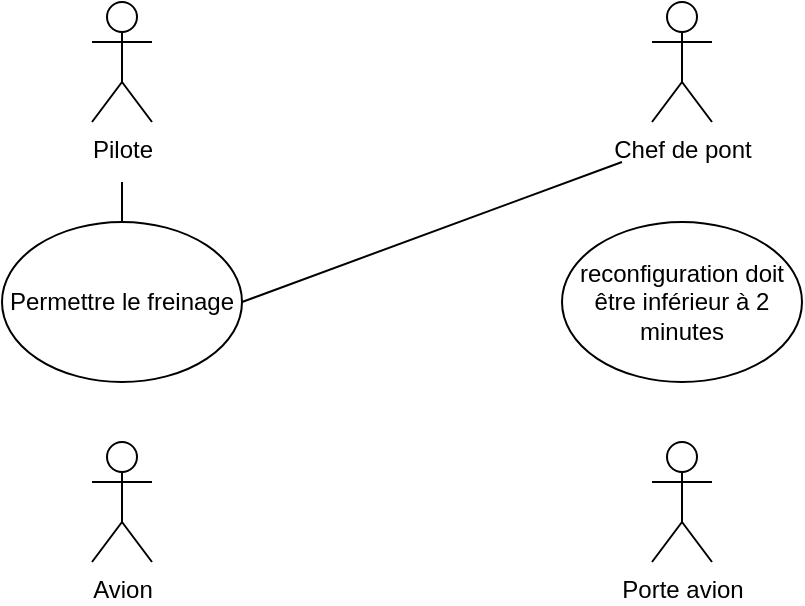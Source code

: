 <mxfile version="15.2.9" type="github"><diagram id="N6eN2-N9io9P6Db_ijVs" name="Page-1"><mxGraphModel dx="1422" dy="794" grid="1" gridSize="10" guides="1" tooltips="1" connect="1" arrows="1" fold="1" page="1" pageScale="1" pageWidth="827" pageHeight="1169" math="0" shadow="0"><root><mxCell id="0"/><mxCell id="1" parent="0"/><mxCell id="MHApTqC9BSw0MP0PH2ji-1" value="Chef de pont" style="shape=umlActor;verticalLabelPosition=bottom;verticalAlign=top;html=1;outlineConnect=0;" vertex="1" parent="1"><mxGeometry x="475" y="250" width="30" height="60" as="geometry"/></mxCell><mxCell id="MHApTqC9BSw0MP0PH2ji-6" value="reconfiguration doit être inférieur à 2 minutes" style="ellipse;whiteSpace=wrap;html=1;" vertex="1" parent="1"><mxGeometry x="430" y="360" width="120" height="80" as="geometry"/></mxCell><mxCell id="MHApTqC9BSw0MP0PH2ji-9" value="Permettre le freinage" style="ellipse;whiteSpace=wrap;html=1;" vertex="1" parent="1"><mxGeometry x="150" y="360" width="120" height="80" as="geometry"/></mxCell><mxCell id="MHApTqC9BSw0MP0PH2ji-10" value="Avion" style="shape=umlActor;verticalLabelPosition=bottom;verticalAlign=top;html=1;outlineConnect=0;" vertex="1" parent="1"><mxGeometry x="195" y="470" width="30" height="60" as="geometry"/></mxCell><mxCell id="MHApTqC9BSw0MP0PH2ji-11" value="Porte avion" style="shape=umlActor;verticalLabelPosition=bottom;verticalAlign=top;html=1;outlineConnect=0;" vertex="1" parent="1"><mxGeometry x="475" y="470" width="30" height="60" as="geometry"/></mxCell><mxCell id="MHApTqC9BSw0MP0PH2ji-14" value="Pilote" style="shape=umlActor;verticalLabelPosition=bottom;verticalAlign=top;html=1;outlineConnect=0;" vertex="1" parent="1"><mxGeometry x="195" y="250" width="30" height="60" as="geometry"/></mxCell><mxCell id="MHApTqC9BSw0MP0PH2ji-19" value="" style="endArrow=none;html=1;exitX=1;exitY=0.5;exitDx=0;exitDy=0;" edge="1" parent="1" source="MHApTqC9BSw0MP0PH2ji-9"><mxGeometry width="50" height="50" relative="1" as="geometry"><mxPoint x="410" y="520" as="sourcePoint"/><mxPoint x="460" y="330" as="targetPoint"/></mxGeometry></mxCell><mxCell id="MHApTqC9BSw0MP0PH2ji-20" value="" style="endArrow=none;html=1;" edge="1" parent="1" source="MHApTqC9BSw0MP0PH2ji-9"><mxGeometry width="50" height="50" relative="1" as="geometry"><mxPoint x="410" y="520" as="sourcePoint"/><mxPoint x="210" y="340" as="targetPoint"/></mxGeometry></mxCell></root></mxGraphModel></diagram></mxfile>
